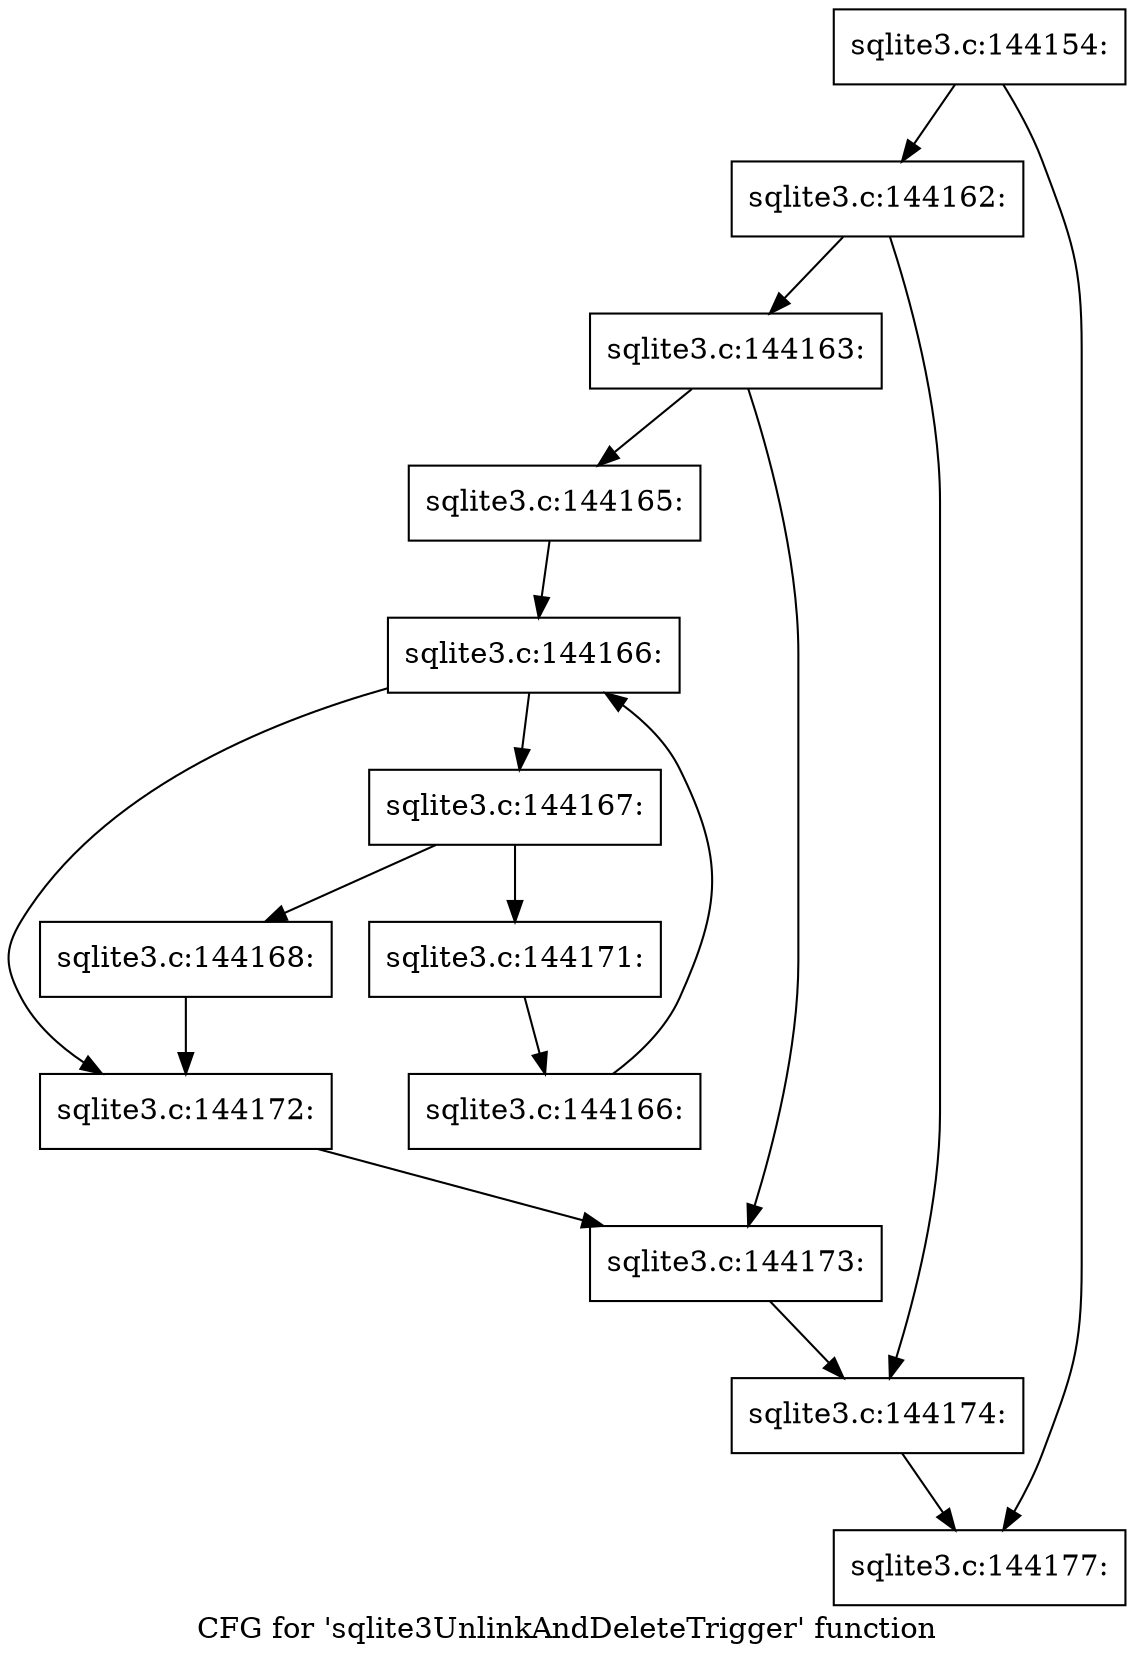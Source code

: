 digraph "CFG for 'sqlite3UnlinkAndDeleteTrigger' function" {
	label="CFG for 'sqlite3UnlinkAndDeleteTrigger' function";

	Node0x55c0f83f7790 [shape=record,label="{sqlite3.c:144154:}"];
	Node0x55c0f83f7790 -> Node0x55c0f83f99c0;
	Node0x55c0f83f7790 -> Node0x55c0f83f9a10;
	Node0x55c0f83f99c0 [shape=record,label="{sqlite3.c:144162:}"];
	Node0x55c0f83f99c0 -> Node0x55c0f83f9d50;
	Node0x55c0f83f99c0 -> Node0x55c0f83f9da0;
	Node0x55c0f83f9d50 [shape=record,label="{sqlite3.c:144163:}"];
	Node0x55c0f83f9d50 -> Node0x55c0f64e8d20;
	Node0x55c0f83f9d50 -> Node0x55c0f83fadf0;
	Node0x55c0f64e8d20 [shape=record,label="{sqlite3.c:144165:}"];
	Node0x55c0f64e8d20 -> Node0x55c0f83fb780;
	Node0x55c0f83fb780 [shape=record,label="{sqlite3.c:144166:}"];
	Node0x55c0f83fb780 -> Node0x55c0f83fb8c0;
	Node0x55c0f83fb780 -> Node0x55c0f83fb4b0;
	Node0x55c0f83fb8c0 [shape=record,label="{sqlite3.c:144167:}"];
	Node0x55c0f83fb8c0 -> Node0x55c0f83fbbc0;
	Node0x55c0f83fb8c0 -> Node0x55c0f83fbc10;
	Node0x55c0f83fbbc0 [shape=record,label="{sqlite3.c:144168:}"];
	Node0x55c0f83fbbc0 -> Node0x55c0f83fb4b0;
	Node0x55c0f83fbc10 [shape=record,label="{sqlite3.c:144171:}"];
	Node0x55c0f83fbc10 -> Node0x55c0f83fb830;
	Node0x55c0f83fb830 [shape=record,label="{sqlite3.c:144166:}"];
	Node0x55c0f83fb830 -> Node0x55c0f83fb780;
	Node0x55c0f83fb4b0 [shape=record,label="{sqlite3.c:144172:}"];
	Node0x55c0f83fb4b0 -> Node0x55c0f83fadf0;
	Node0x55c0f83fadf0 [shape=record,label="{sqlite3.c:144173:}"];
	Node0x55c0f83fadf0 -> Node0x55c0f83f9da0;
	Node0x55c0f83f9da0 [shape=record,label="{sqlite3.c:144174:}"];
	Node0x55c0f83f9da0 -> Node0x55c0f83f9a10;
	Node0x55c0f83f9a10 [shape=record,label="{sqlite3.c:144177:}"];
}
